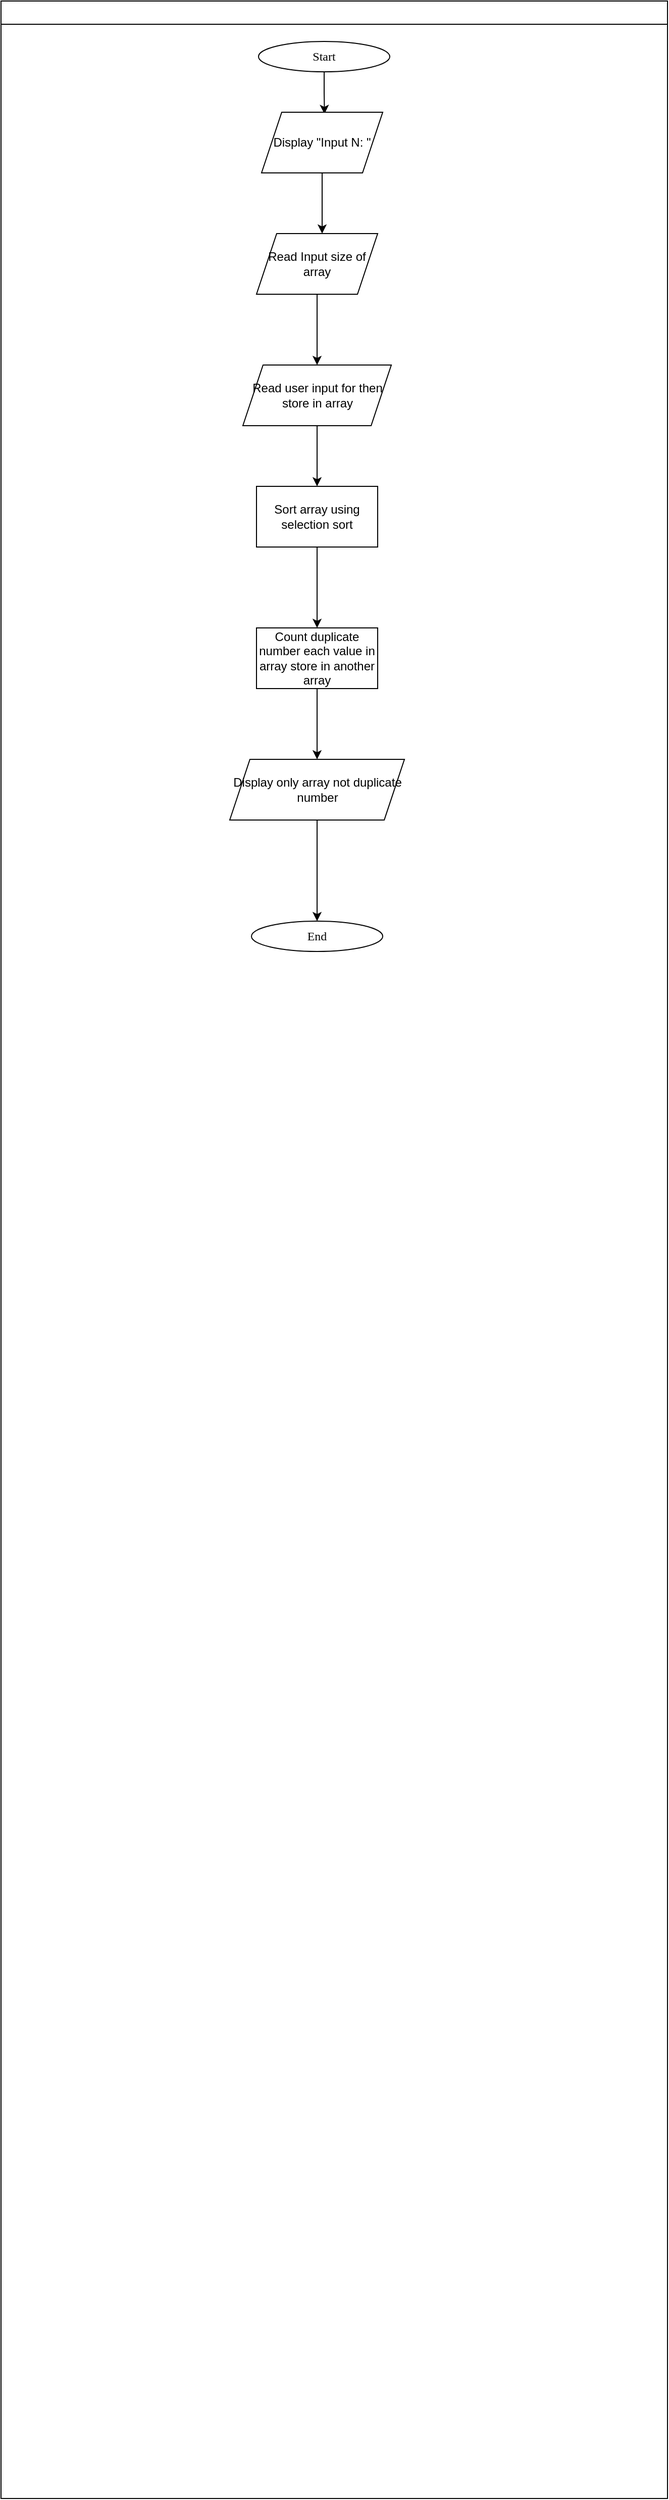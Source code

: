 <mxfile version="25.0.3">
  <diagram id="C5RBs43oDa-KdzZeNtuy" name="Page-1">
    <mxGraphModel dx="1554" dy="398" grid="1" gridSize="10" guides="1" tooltips="1" connect="1" arrows="1" fold="1" page="1" pageScale="1" pageWidth="827" pageHeight="1169" math="0" shadow="0">
      <root>
        <mxCell id="WIyWlLk6GJQsqaUBKTNV-0" />
        <mxCell id="WIyWlLk6GJQsqaUBKTNV-1" parent="WIyWlLk6GJQsqaUBKTNV-0" />
        <mxCell id="mvioNwK95yMqdUQ73LqQ-36" value="" style="swimlane;fontFamily=Sarabun;fontSource=https%3A%2F%2Ffonts.googleapis.com%2Fcss%3Ffamily%3DSarabun;" parent="WIyWlLk6GJQsqaUBKTNV-1" vertex="1">
          <mxGeometry x="-710" y="30" width="660" height="2470" as="geometry" />
        </mxCell>
        <mxCell id="mvioNwK95yMqdUQ73LqQ-35" value="&lt;font data-font-src=&quot;https://fonts.googleapis.com/css?family=Sarabun&quot; face=&quot;Sarabun&quot;&gt;Start&lt;/font&gt;" style="ellipse;whiteSpace=wrap;html=1;" parent="mvioNwK95yMqdUQ73LqQ-36" vertex="1">
          <mxGeometry x="255" y="40" width="130" height="30" as="geometry" />
        </mxCell>
        <mxCell id="QNhVIbcrn-Icenjs99R--4" style="edgeStyle=orthogonalEdgeStyle;rounded=0;orthogonalLoop=1;jettySize=auto;html=1;entryX=0.473;entryY=0.019;entryDx=0;entryDy=0;entryPerimeter=0;" parent="mvioNwK95yMqdUQ73LqQ-36" source="mvioNwK95yMqdUQ73LqQ-35" edge="1">
          <mxGeometry relative="1" as="geometry">
            <mxPoint x="320.33" y="111.71" as="targetPoint" />
          </mxGeometry>
        </mxCell>
        <mxCell id="7FvD2pkRFejC4L9nY_ox-0" style="edgeStyle=orthogonalEdgeStyle;rounded=0;orthogonalLoop=1;jettySize=auto;html=1;" edge="1" parent="mvioNwK95yMqdUQ73LqQ-36" source="7FvD2pkRFejC4L9nY_ox-1">
          <mxGeometry relative="1" as="geometry">
            <mxPoint x="318" y="230" as="targetPoint" />
          </mxGeometry>
        </mxCell>
        <mxCell id="7FvD2pkRFejC4L9nY_ox-1" value="Display &quot;Input N: &quot;" style="shape=parallelogram;perimeter=parallelogramPerimeter;whiteSpace=wrap;html=1;fixedSize=1;" vertex="1" parent="mvioNwK95yMqdUQ73LqQ-36">
          <mxGeometry x="258" y="110" width="120" height="60" as="geometry" />
        </mxCell>
        <mxCell id="7FvD2pkRFejC4L9nY_ox-2" style="edgeStyle=orthogonalEdgeStyle;rounded=0;orthogonalLoop=1;jettySize=auto;html=1;" edge="1" parent="mvioNwK95yMqdUQ73LqQ-36" source="7FvD2pkRFejC4L9nY_ox-3">
          <mxGeometry relative="1" as="geometry">
            <mxPoint x="313" y="360" as="targetPoint" />
          </mxGeometry>
        </mxCell>
        <mxCell id="7FvD2pkRFejC4L9nY_ox-3" value="Read Input size of array" style="shape=parallelogram;perimeter=parallelogramPerimeter;whiteSpace=wrap;html=1;fixedSize=1;" vertex="1" parent="mvioNwK95yMqdUQ73LqQ-36">
          <mxGeometry x="253" y="230" width="120" height="60" as="geometry" />
        </mxCell>
        <mxCell id="7FvD2pkRFejC4L9nY_ox-4" style="edgeStyle=orthogonalEdgeStyle;rounded=0;orthogonalLoop=1;jettySize=auto;html=1;" edge="1" parent="mvioNwK95yMqdUQ73LqQ-36" source="7FvD2pkRFejC4L9nY_ox-5">
          <mxGeometry relative="1" as="geometry">
            <mxPoint x="313" y="480" as="targetPoint" />
          </mxGeometry>
        </mxCell>
        <mxCell id="7FvD2pkRFejC4L9nY_ox-5" value="Read user input for then store in array" style="shape=parallelogram;perimeter=parallelogramPerimeter;whiteSpace=wrap;html=1;fixedSize=1;" vertex="1" parent="mvioNwK95yMqdUQ73LqQ-36">
          <mxGeometry x="239.5" y="360" width="147" height="60" as="geometry" />
        </mxCell>
        <mxCell id="7FvD2pkRFejC4L9nY_ox-6" style="edgeStyle=orthogonalEdgeStyle;rounded=0;orthogonalLoop=1;jettySize=auto;html=1;" edge="1" parent="mvioNwK95yMqdUQ73LqQ-36" source="7FvD2pkRFejC4L9nY_ox-7">
          <mxGeometry relative="1" as="geometry">
            <mxPoint x="313" y="620" as="targetPoint" />
          </mxGeometry>
        </mxCell>
        <mxCell id="7FvD2pkRFejC4L9nY_ox-7" value="Sort array using selection sort" style="rounded=0;whiteSpace=wrap;html=1;" vertex="1" parent="mvioNwK95yMqdUQ73LqQ-36">
          <mxGeometry x="253" y="480" width="120" height="60" as="geometry" />
        </mxCell>
        <mxCell id="7FvD2pkRFejC4L9nY_ox-8" style="edgeStyle=orthogonalEdgeStyle;rounded=0;orthogonalLoop=1;jettySize=auto;html=1;" edge="1" parent="mvioNwK95yMqdUQ73LqQ-36" source="7FvD2pkRFejC4L9nY_ox-9">
          <mxGeometry relative="1" as="geometry">
            <mxPoint x="313" y="750" as="targetPoint" />
          </mxGeometry>
        </mxCell>
        <mxCell id="7FvD2pkRFejC4L9nY_ox-9" value="Count duplicate number each value in array store in another array" style="rounded=0;whiteSpace=wrap;html=1;" vertex="1" parent="mvioNwK95yMqdUQ73LqQ-36">
          <mxGeometry x="253" y="620" width="120" height="60" as="geometry" />
        </mxCell>
        <mxCell id="7FvD2pkRFejC4L9nY_ox-10" style="edgeStyle=orthogonalEdgeStyle;rounded=0;orthogonalLoop=1;jettySize=auto;html=1;" edge="1" parent="mvioNwK95yMqdUQ73LqQ-36" source="7FvD2pkRFejC4L9nY_ox-11">
          <mxGeometry relative="1" as="geometry">
            <mxPoint x="313" y="910" as="targetPoint" />
          </mxGeometry>
        </mxCell>
        <mxCell id="7FvD2pkRFejC4L9nY_ox-11" value="Display only array not duplicate number" style="shape=parallelogram;perimeter=parallelogramPerimeter;whiteSpace=wrap;html=1;fixedSize=1;" vertex="1" parent="mvioNwK95yMqdUQ73LqQ-36">
          <mxGeometry x="226.5" y="750" width="173" height="60" as="geometry" />
        </mxCell>
        <mxCell id="7FvD2pkRFejC4L9nY_ox-12" value="&lt;font data-font-src=&quot;https://fonts.googleapis.com/css?family=Sarabun&quot; face=&quot;Sarabun&quot;&gt;End&lt;/font&gt;" style="ellipse;whiteSpace=wrap;html=1;" vertex="1" parent="mvioNwK95yMqdUQ73LqQ-36">
          <mxGeometry x="248" y="910" width="130" height="30" as="geometry" />
        </mxCell>
      </root>
    </mxGraphModel>
  </diagram>
</mxfile>
